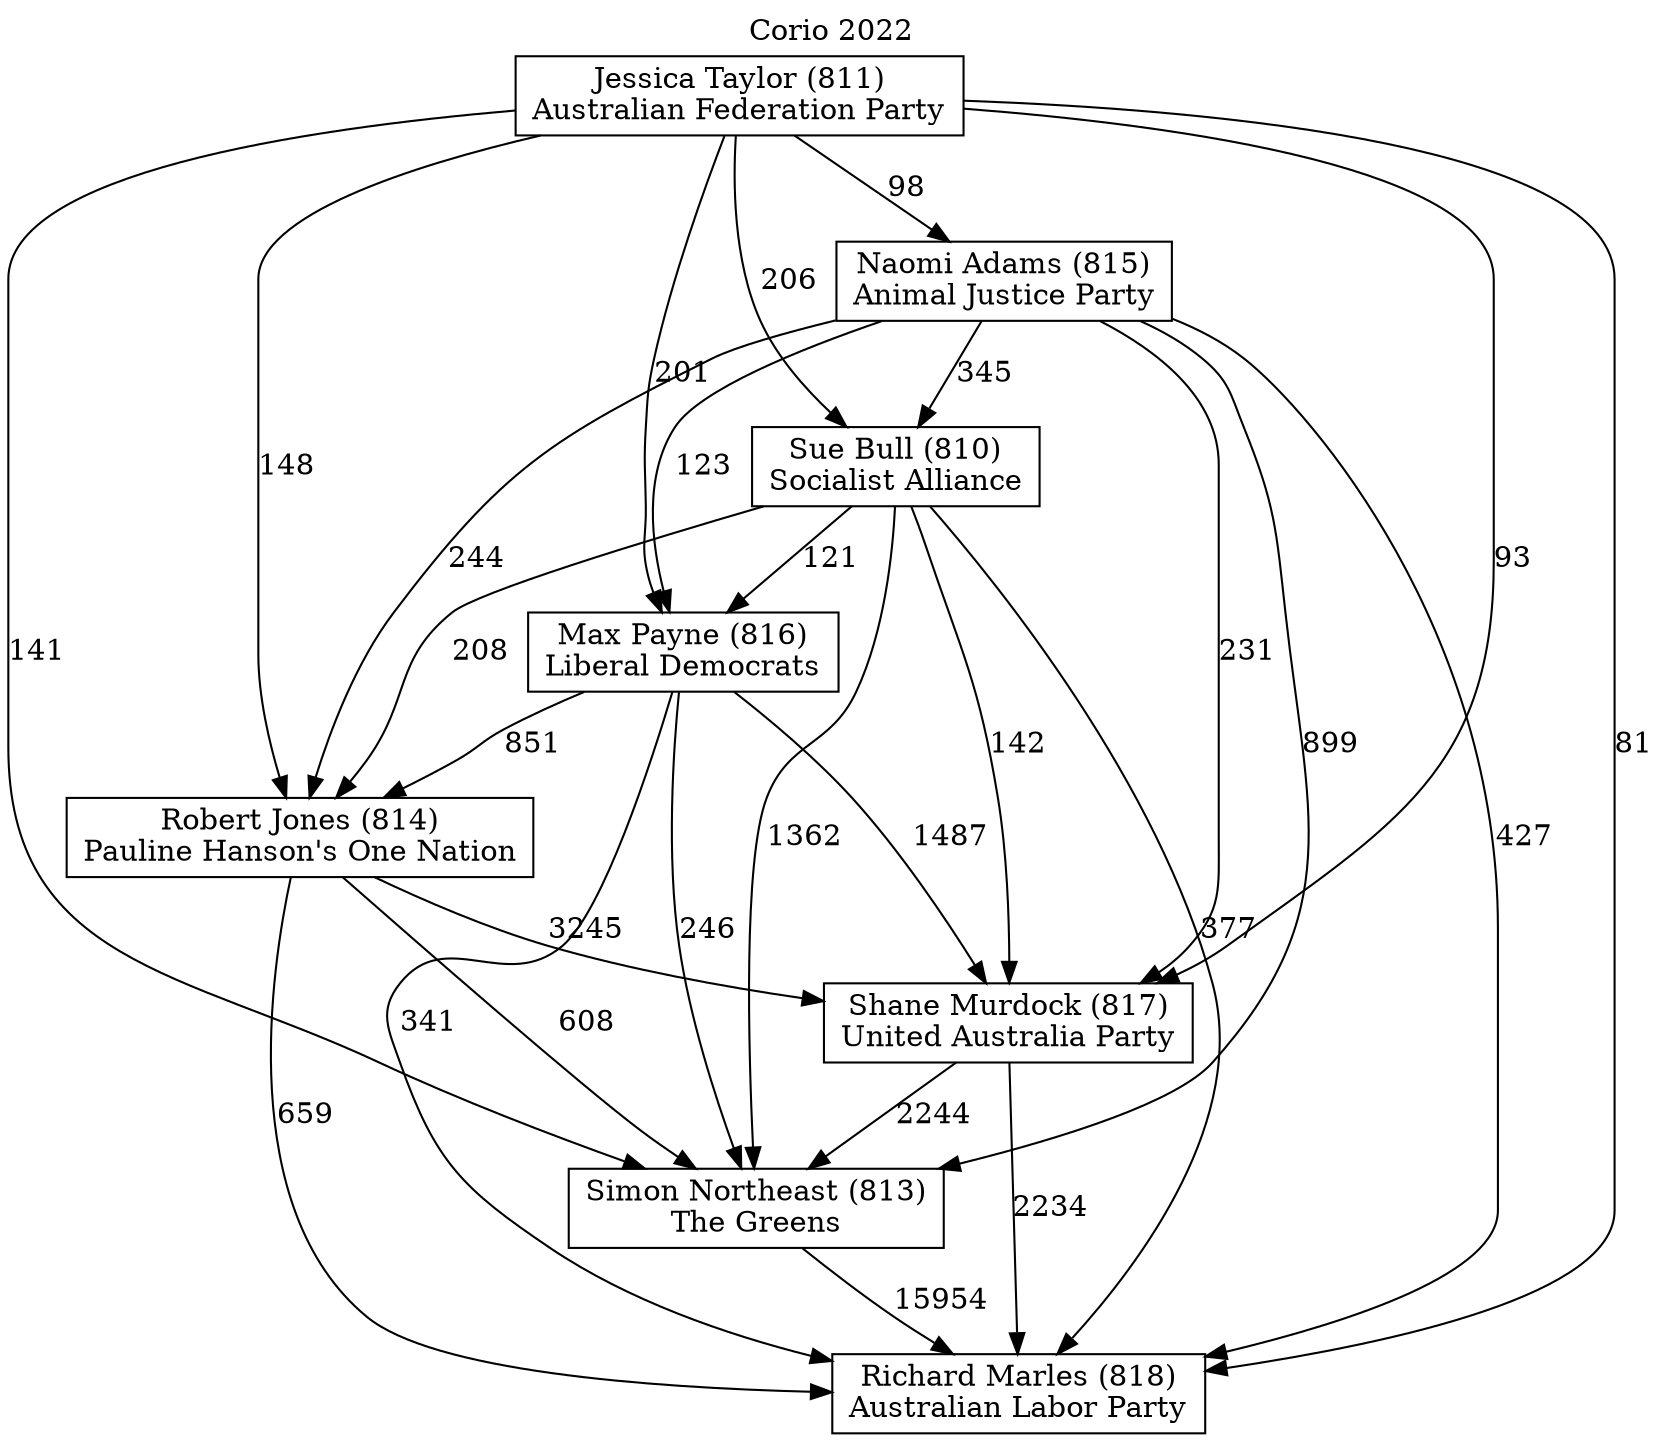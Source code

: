 // House preference flow
digraph "Richard Marles (818)_Corio_2022" {
	graph [label="Corio 2022" labelloc=t mclimit=10]
	node [shape=box]
	"Richard Marles (818)" [label="Richard Marles (818)
Australian Labor Party"]
	"Simon Northeast (813)" [label="Simon Northeast (813)
The Greens"]
	"Shane Murdock (817)" [label="Shane Murdock (817)
United Australia Party"]
	"Robert Jones (814)" [label="Robert Jones (814)
Pauline Hanson's One Nation"]
	"Max Payne (816)" [label="Max Payne (816)
Liberal Democrats"]
	"Sue Bull (810)" [label="Sue Bull (810)
Socialist Alliance"]
	"Naomi Adams (815)" [label="Naomi Adams (815)
Animal Justice Party"]
	"Jessica Taylor (811)" [label="Jessica Taylor (811)
Australian Federation Party"]
	"Simon Northeast (813)" -> "Richard Marles (818)" [label=15954]
	"Shane Murdock (817)" -> "Simon Northeast (813)" [label=2244]
	"Robert Jones (814)" -> "Shane Murdock (817)" [label=3245]
	"Max Payne (816)" -> "Robert Jones (814)" [label=851]
	"Sue Bull (810)" -> "Max Payne (816)" [label=121]
	"Naomi Adams (815)" -> "Sue Bull (810)" [label=345]
	"Jessica Taylor (811)" -> "Naomi Adams (815)" [label=98]
	"Shane Murdock (817)" -> "Richard Marles (818)" [label=2234]
	"Robert Jones (814)" -> "Richard Marles (818)" [label=659]
	"Max Payne (816)" -> "Richard Marles (818)" [label=341]
	"Sue Bull (810)" -> "Richard Marles (818)" [label=377]
	"Naomi Adams (815)" -> "Richard Marles (818)" [label=427]
	"Jessica Taylor (811)" -> "Richard Marles (818)" [label=81]
	"Jessica Taylor (811)" -> "Sue Bull (810)" [label=206]
	"Naomi Adams (815)" -> "Max Payne (816)" [label=123]
	"Jessica Taylor (811)" -> "Max Payne (816)" [label=201]
	"Sue Bull (810)" -> "Robert Jones (814)" [label=208]
	"Naomi Adams (815)" -> "Robert Jones (814)" [label=244]
	"Jessica Taylor (811)" -> "Robert Jones (814)" [label=148]
	"Max Payne (816)" -> "Shane Murdock (817)" [label=1487]
	"Sue Bull (810)" -> "Shane Murdock (817)" [label=142]
	"Naomi Adams (815)" -> "Shane Murdock (817)" [label=231]
	"Jessica Taylor (811)" -> "Shane Murdock (817)" [label=93]
	"Robert Jones (814)" -> "Simon Northeast (813)" [label=608]
	"Max Payne (816)" -> "Simon Northeast (813)" [label=246]
	"Sue Bull (810)" -> "Simon Northeast (813)" [label=1362]
	"Naomi Adams (815)" -> "Simon Northeast (813)" [label=899]
	"Jessica Taylor (811)" -> "Simon Northeast (813)" [label=141]
}
